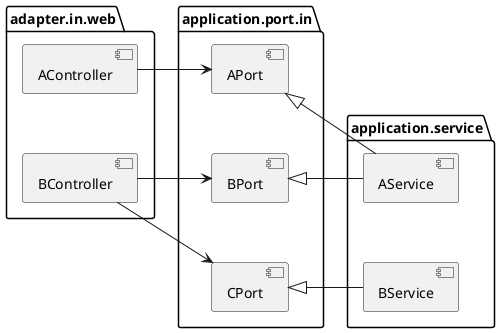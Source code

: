 @startuml

package "adapter.in.web" {
  [AController]
  [BController]
}

[AController] -[hidden]d-> [BController]

package "application.port.in" {
  [APort]
  [BPort]
  [CPort]
}

[APort] -[hidden]d-> [BPort]
[BPort] -[hidden]d-> [CPort]

package "application.service" {
  [AService]
  [BService]
}

[AService] -[hidden]d-> [BService]

[AController] -> [APort]
[APort] <|- [AService]

[BController] -> [BPort]
[BController] -> [CPort]

[BPort] <|- [AService]
[CPort] <|- [BService]


@enduml